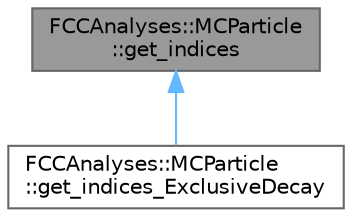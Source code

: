 digraph "FCCAnalyses::MCParticle::get_indices"
{
 // LATEX_PDF_SIZE
  bgcolor="transparent";
  edge [fontname=Helvetica,fontsize=10,labelfontname=Helvetica,labelfontsize=10];
  node [fontname=Helvetica,fontsize=10,shape=box,height=0.2,width=0.4];
  Node1 [id="Node000001",label="FCCAnalyses::MCParticle\l::get_indices",height=0.2,width=0.4,color="gray40", fillcolor="grey60", style="filled", fontcolor="black",tooltip="return a list of indices that correspond to a given MC decay. The list contains the index of the moth..."];
  Node1 -> Node2 [id="edge1_Node000001_Node000002",dir="back",color="steelblue1",style="solid",tooltip=" "];
  Node2 [id="Node000002",label="FCCAnalyses::MCParticle\l::get_indices_ExclusiveDecay",height=0.2,width=0.4,color="gray40", fillcolor="white", style="filled",URL="$structFCCAnalyses_1_1MCParticle_1_1get__indices__ExclusiveDecay.html",tooltip="A shorthand for get_indices, with m_chargeConjugateDaughters=false, inclusiveDecay=false."];
}

